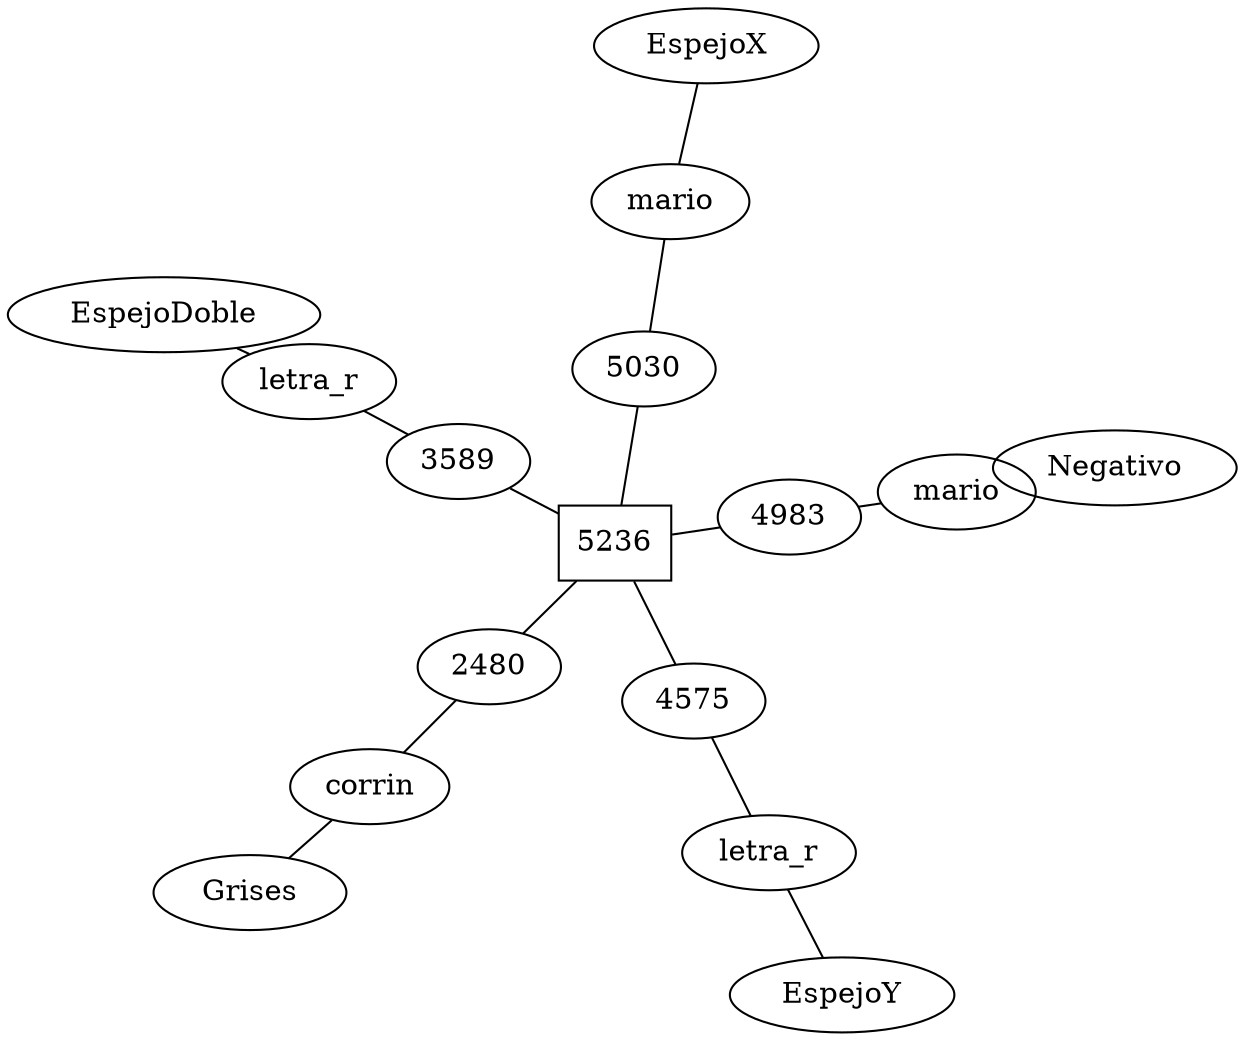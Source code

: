 graph grafoDirigido{ 
 rankdir=LR; 
 node [shape=box]; layout=neato; 
 nodo00[label="5236"]; 
node [shape = ellipse]; 
nodo01[label="2480" ]; 
nodo11[label="corrin" ]; 
nodo21[label=" Grises " ]; 
nodo02[label="3589" ]; 
nodo12[label="letra_r" ]; 
nodo22[label=" EspejoDoble " ]; 
nodo03[label="4575" ]; 
nodo13[label="letra_r" ]; 
nodo23[label=" EspejoY " ]; 
nodo04[label="4983" ]; 
nodo14[label="mario" ]; 
nodo24[label=" Negativo " ]; 
nodo05[label="5030" ]; 
nodo15[label="mario" ]; 
nodo25[label=" EspejoX " ]; 
nodo00 -- nodo01 -- nodo11 -- nodo21[len=1.00]; 
nodo00 -- nodo02 -- nodo12 -- nodo22[len=1.00]; 
nodo00 -- nodo03 -- nodo13 -- nodo23[len=1.00]; 
nodo00 -- nodo04 -- nodo14 -- nodo24[len=1.00]; 
nodo00 -- nodo05 -- nodo15 -- nodo25[len=1.00]; 

}